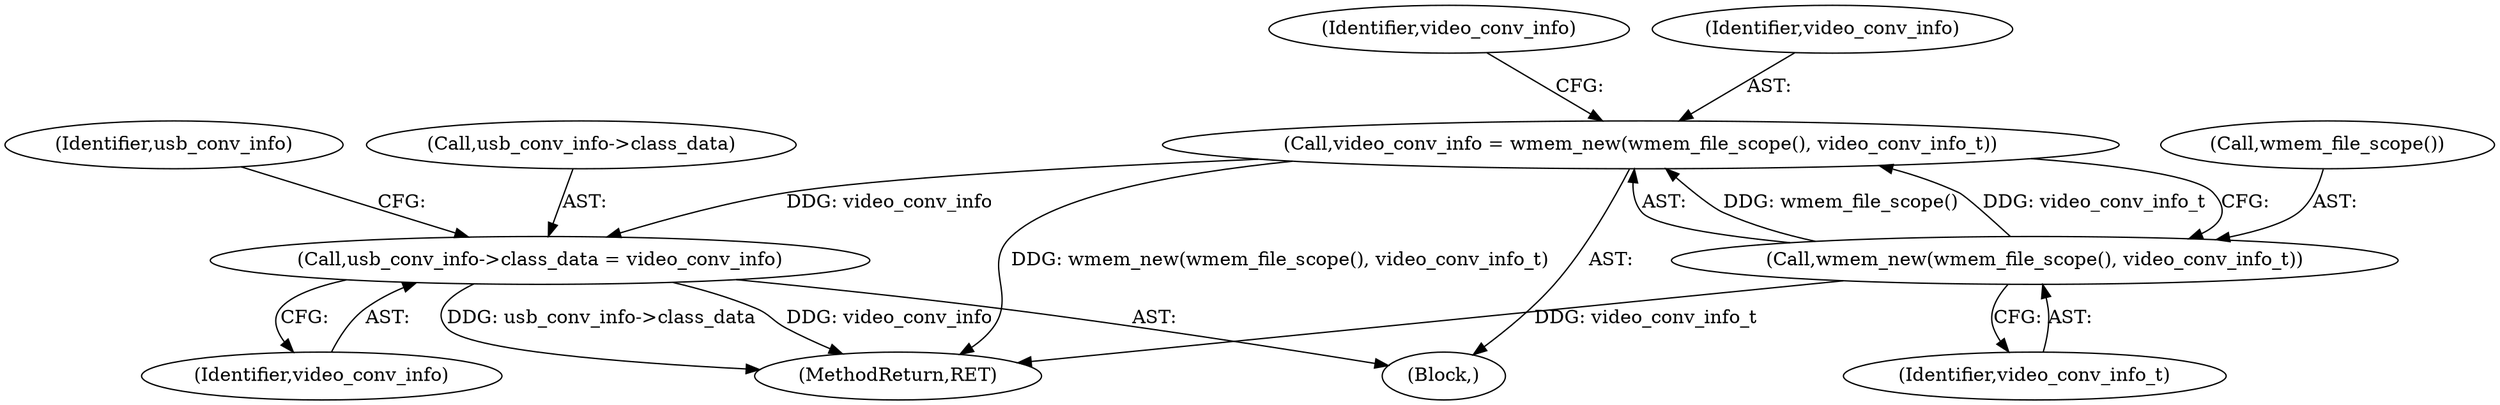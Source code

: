 digraph "0_wireshark_2cb5985bf47bdc8bea78d28483ed224abdd33dc6_2@pointer" {
"1000495" [label="(Call,usb_conv_info->class_data = video_conv_info)"];
"1000484" [label="(Call,video_conv_info = wmem_new(wmem_file_scope(), video_conv_info_t))"];
"1000486" [label="(Call,wmem_new(wmem_file_scope(), video_conv_info_t))"];
"1000484" [label="(Call,video_conv_info = wmem_new(wmem_file_scope(), video_conv_info_t))"];
"1000556" [label="(MethodReturn,RET)"];
"1000487" [label="(Call,wmem_file_scope())"];
"1000483" [label="(Block,)"];
"1000499" [label="(Identifier,video_conv_info)"];
"1000491" [label="(Identifier,video_conv_info)"];
"1000496" [label="(Call,usb_conv_info->class_data)"];
"1000486" [label="(Call,wmem_new(wmem_file_scope(), video_conv_info_t))"];
"1000488" [label="(Identifier,video_conv_info_t)"];
"1000495" [label="(Call,usb_conv_info->class_data = video_conv_info)"];
"1000502" [label="(Identifier,usb_conv_info)"];
"1000485" [label="(Identifier,video_conv_info)"];
"1000495" -> "1000483"  [label="AST: "];
"1000495" -> "1000499"  [label="CFG: "];
"1000496" -> "1000495"  [label="AST: "];
"1000499" -> "1000495"  [label="AST: "];
"1000502" -> "1000495"  [label="CFG: "];
"1000495" -> "1000556"  [label="DDG: usb_conv_info->class_data"];
"1000495" -> "1000556"  [label="DDG: video_conv_info"];
"1000484" -> "1000495"  [label="DDG: video_conv_info"];
"1000484" -> "1000483"  [label="AST: "];
"1000484" -> "1000486"  [label="CFG: "];
"1000485" -> "1000484"  [label="AST: "];
"1000486" -> "1000484"  [label="AST: "];
"1000491" -> "1000484"  [label="CFG: "];
"1000484" -> "1000556"  [label="DDG: wmem_new(wmem_file_scope(), video_conv_info_t)"];
"1000486" -> "1000484"  [label="DDG: wmem_file_scope()"];
"1000486" -> "1000484"  [label="DDG: video_conv_info_t"];
"1000486" -> "1000488"  [label="CFG: "];
"1000487" -> "1000486"  [label="AST: "];
"1000488" -> "1000486"  [label="AST: "];
"1000486" -> "1000556"  [label="DDG: video_conv_info_t"];
}
